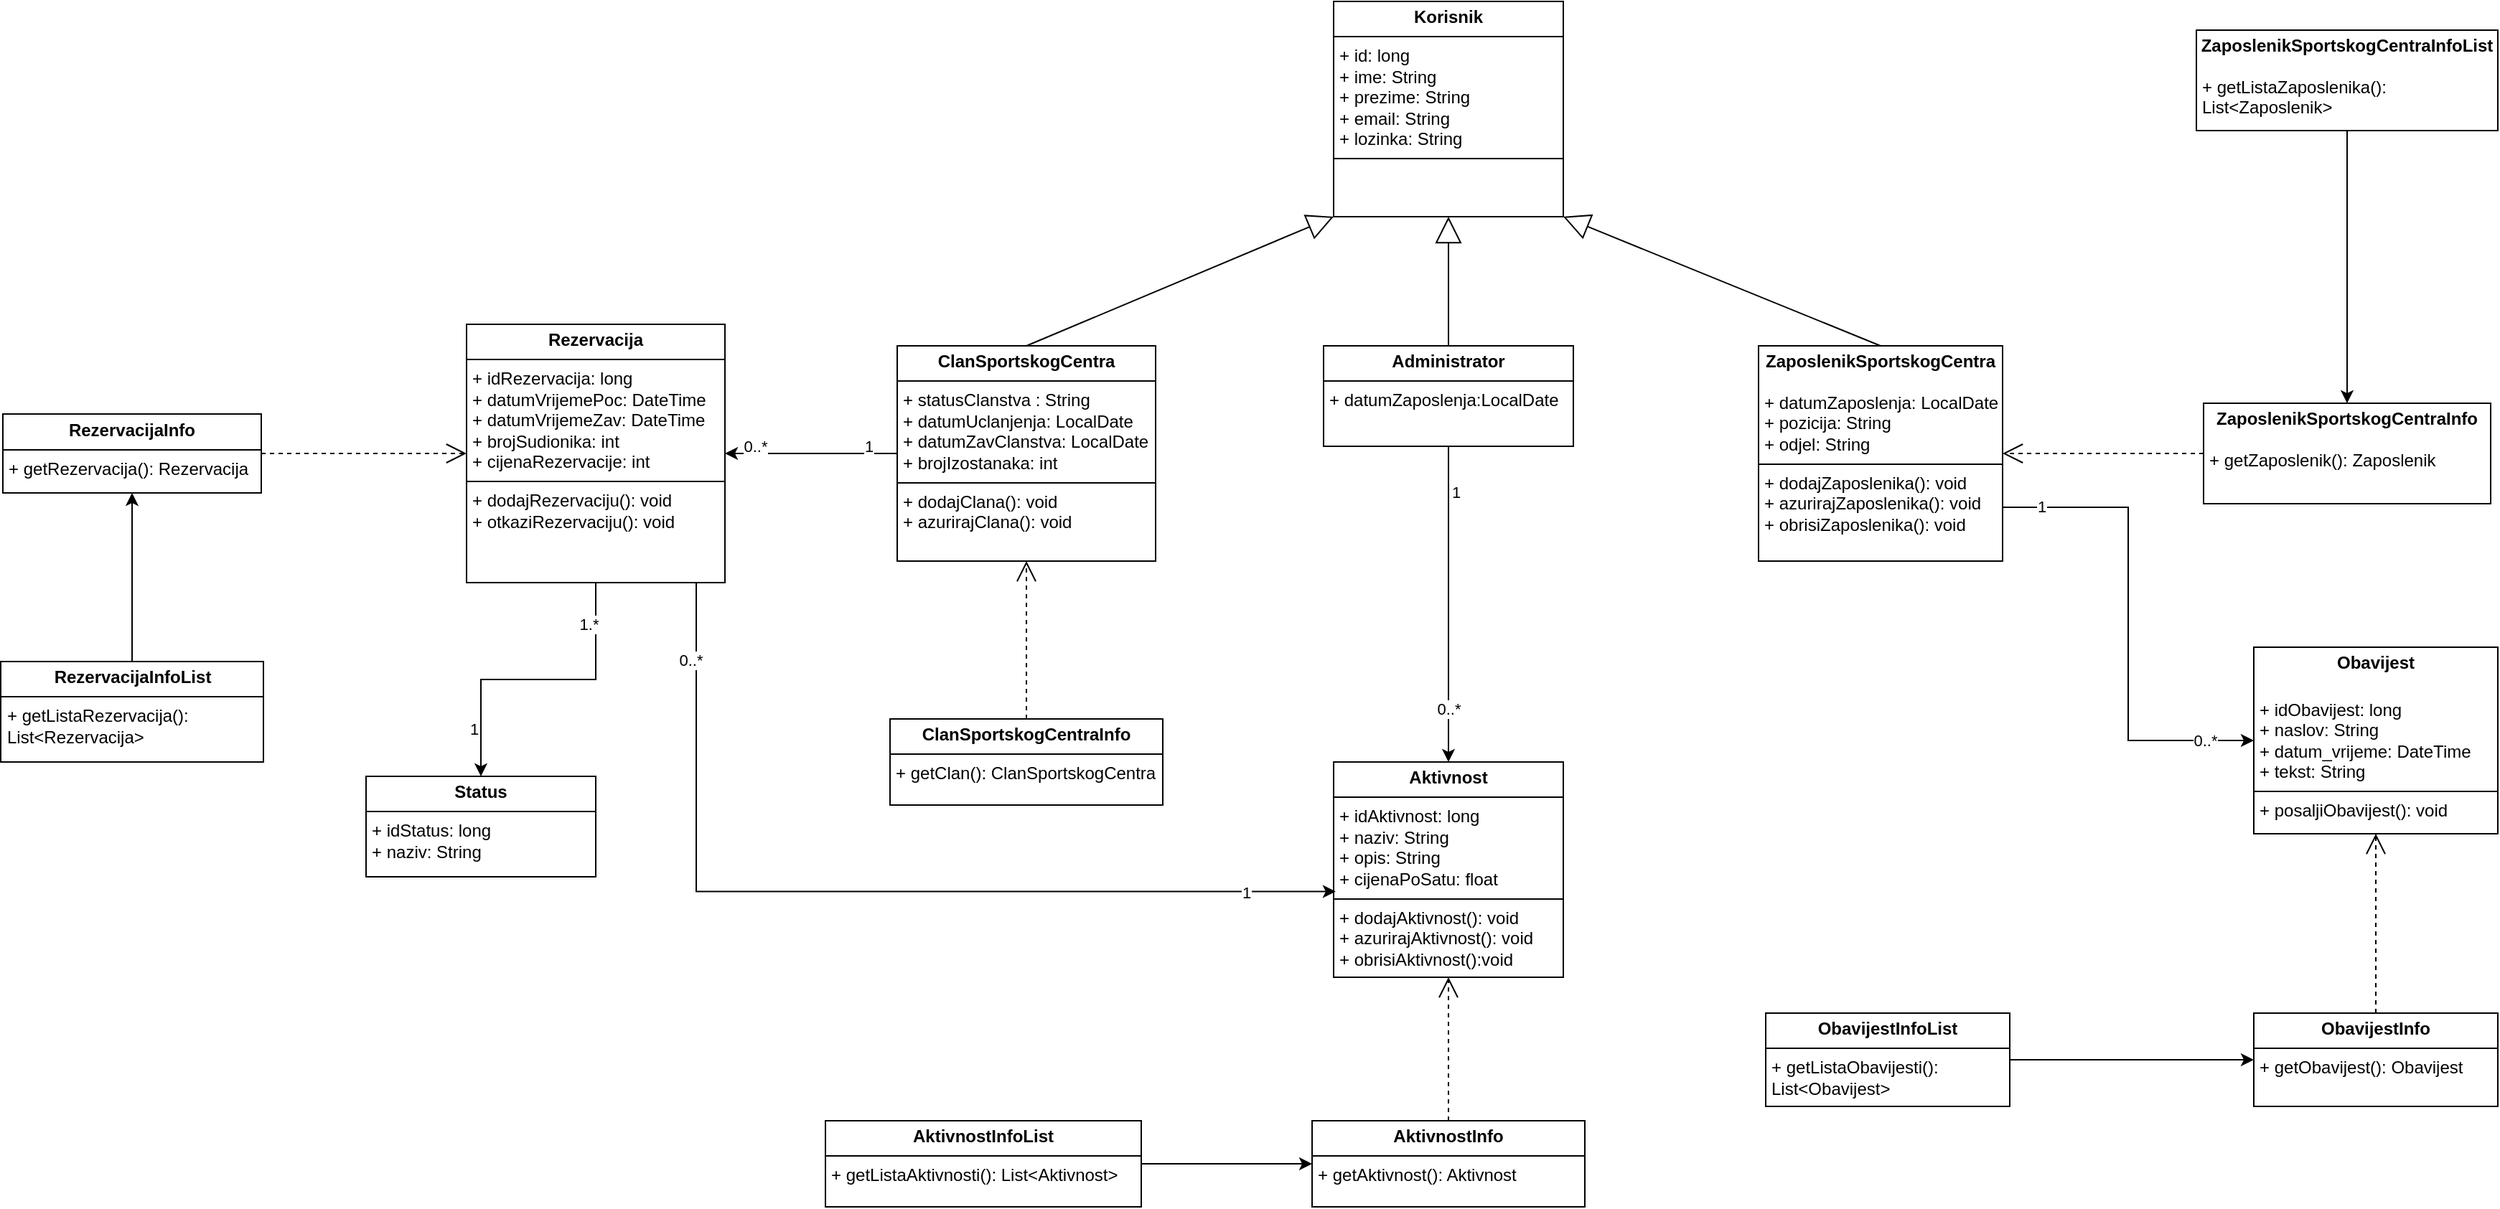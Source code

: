 <mxfile version="24.2.5" type="device">
  <diagram name="Page-1" id="RYu-eGwem1TTr5YphtCx">
    <mxGraphModel dx="2960" dy="1129" grid="1" gridSize="10" guides="1" tooltips="1" connect="1" arrows="1" fold="1" page="1" pageScale="1" pageWidth="827" pageHeight="1169" math="0" shadow="0">
      <root>
        <mxCell id="0" />
        <mxCell id="1" parent="0" />
        <mxCell id="Qltovo19UjTGPe8KTxMt-1" value="&lt;p style=&quot;margin:0px;margin-top:4px;text-align:center;&quot;&gt;&lt;b&gt;Korisnik&lt;/b&gt;&lt;/p&gt;&lt;hr size=&quot;1&quot; style=&quot;border-style:solid;&quot;&gt;&lt;p style=&quot;margin:0px;margin-left:4px;&quot;&gt;+ id: long&lt;/p&gt;&lt;p style=&quot;margin:0px;margin-left:4px;&quot;&gt;+ ime: String&lt;br&gt;&lt;/p&gt;&lt;p style=&quot;margin:0px;margin-left:4px;&quot;&gt;+ prezime: String&lt;br&gt;&lt;/p&gt;&lt;p style=&quot;margin:0px;margin-left:4px;&quot;&gt;+ email: String&lt;br&gt;&lt;/p&gt;&lt;p style=&quot;margin:0px;margin-left:4px;&quot;&gt;+ lozinka: String&lt;br&gt;&lt;/p&gt;&lt;hr size=&quot;1&quot; style=&quot;border-style:solid;&quot;&gt;&lt;p style=&quot;margin:0px;margin-left:4px;&quot;&gt;&lt;br&gt;&lt;/p&gt;" style="verticalAlign=top;align=left;overflow=fill;html=1;whiteSpace=wrap;" vertex="1" parent="1">
          <mxGeometry x="334" y="30" width="160" height="150" as="geometry" />
        </mxCell>
        <mxCell id="Qltovo19UjTGPe8KTxMt-22" style="edgeStyle=orthogonalEdgeStyle;rounded=0;orthogonalLoop=1;jettySize=auto;html=1;exitX=0.5;exitY=1;exitDx=0;exitDy=0;" edge="1" parent="1" source="Qltovo19UjTGPe8KTxMt-2" target="Qltovo19UjTGPe8KTxMt-21">
          <mxGeometry relative="1" as="geometry" />
        </mxCell>
        <mxCell id="Qltovo19UjTGPe8KTxMt-56" value="0..*" style="edgeLabel;html=1;align=center;verticalAlign=middle;resizable=0;points=[];" vertex="1" connectable="0" parent="Qltovo19UjTGPe8KTxMt-22">
          <mxGeometry x="0.652" relative="1" as="geometry">
            <mxPoint y="1" as="offset" />
          </mxGeometry>
        </mxCell>
        <mxCell id="Qltovo19UjTGPe8KTxMt-57" value="1" style="edgeLabel;html=1;align=center;verticalAlign=middle;resizable=0;points=[];" vertex="1" connectable="0" parent="Qltovo19UjTGPe8KTxMt-22">
          <mxGeometry x="-0.723" y="5" relative="1" as="geometry">
            <mxPoint y="1" as="offset" />
          </mxGeometry>
        </mxCell>
        <mxCell id="Qltovo19UjTGPe8KTxMt-2" value="&lt;p style=&quot;margin:0px;margin-top:4px;text-align:center;&quot;&gt;&lt;b&gt;Administrator&lt;/b&gt;&lt;/p&gt;&lt;hr size=&quot;1&quot; style=&quot;border-style:solid;&quot;&gt;&lt;p style=&quot;margin:0px;margin-left:4px;&quot;&gt;+ datumZaposlenja:LocalDate&lt;/p&gt;&lt;p style=&quot;margin:0px;margin-left:4px;&quot;&gt;&lt;br&gt;&lt;/p&gt;" style="verticalAlign=top;align=left;overflow=fill;html=1;whiteSpace=wrap;" vertex="1" parent="1">
          <mxGeometry x="327" y="270" width="174" height="70" as="geometry" />
        </mxCell>
        <mxCell id="Qltovo19UjTGPe8KTxMt-41" style="edgeStyle=orthogonalEdgeStyle;rounded=0;orthogonalLoop=1;jettySize=auto;html=1;exitX=1;exitY=0.75;exitDx=0;exitDy=0;entryX=0;entryY=0.5;entryDx=0;entryDy=0;" edge="1" parent="1" source="Qltovo19UjTGPe8KTxMt-3" target="Qltovo19UjTGPe8KTxMt-40">
          <mxGeometry relative="1" as="geometry" />
        </mxCell>
        <mxCell id="Qltovo19UjTGPe8KTxMt-58" value="0..*" style="edgeLabel;html=1;align=center;verticalAlign=middle;resizable=0;points=[];" vertex="1" connectable="0" parent="Qltovo19UjTGPe8KTxMt-41">
          <mxGeometry x="0.889" relative="1" as="geometry">
            <mxPoint x="-16" as="offset" />
          </mxGeometry>
        </mxCell>
        <mxCell id="Qltovo19UjTGPe8KTxMt-59" value="1" style="edgeLabel;html=1;align=center;verticalAlign=middle;resizable=0;points=[];" vertex="1" connectable="0" parent="Qltovo19UjTGPe8KTxMt-41">
          <mxGeometry x="-0.844" y="1" relative="1" as="geometry">
            <mxPoint as="offset" />
          </mxGeometry>
        </mxCell>
        <mxCell id="Qltovo19UjTGPe8KTxMt-3" value="&lt;p style=&quot;margin:0px;margin-top:4px;text-align:center;&quot;&gt;&lt;b&gt;ZaposlenikSportskogCentra&lt;/b&gt;&lt;/p&gt;&lt;p style=&quot;margin:0px;margin-left:4px;&quot;&gt;&lt;br&gt;&lt;/p&gt;&lt;p style=&quot;margin:0px;margin-left:4px;&quot;&gt;+ datumZaposlenja: LocalDate&lt;br&gt;&lt;/p&gt;&lt;p style=&quot;margin:0px;margin-left:4px;&quot;&gt;+ pozicija: String&lt;br&gt;&lt;/p&gt;&lt;p style=&quot;margin:0px;margin-left:4px;&quot;&gt;+ odjel: String&lt;/p&gt;&lt;hr size=&quot;1&quot; style=&quot;border-style:solid;&quot;&gt;&lt;p style=&quot;margin:0px;margin-left:4px;&quot;&gt;+ dodajZaposlenika(): void&lt;/p&gt;&lt;p style=&quot;margin:0px;margin-left:4px;&quot;&gt;+ azurirajZaposlenika(): void&lt;br&gt;&lt;/p&gt;&lt;p style=&quot;margin:0px;margin-left:4px;&quot;&gt;+ obrisiZaposlenika(): void&lt;br&gt;&lt;/p&gt;" style="verticalAlign=top;align=left;overflow=fill;html=1;whiteSpace=wrap;" vertex="1" parent="1">
          <mxGeometry x="630" y="270" width="170" height="150" as="geometry" />
        </mxCell>
        <mxCell id="Qltovo19UjTGPe8KTxMt-29" style="edgeStyle=orthogonalEdgeStyle;rounded=0;orthogonalLoop=1;jettySize=auto;html=1;exitX=0;exitY=0.5;exitDx=0;exitDy=0;entryX=1;entryY=0.5;entryDx=0;entryDy=0;" edge="1" parent="1" source="Qltovo19UjTGPe8KTxMt-4" target="Qltovo19UjTGPe8KTxMt-28">
          <mxGeometry relative="1" as="geometry" />
        </mxCell>
        <mxCell id="Qltovo19UjTGPe8KTxMt-54" value="1" style="edgeLabel;html=1;align=center;verticalAlign=middle;resizable=0;points=[];" vertex="1" connectable="0" parent="Qltovo19UjTGPe8KTxMt-29">
          <mxGeometry x="-0.013" y="-2" relative="1" as="geometry">
            <mxPoint x="39" y="-3" as="offset" />
          </mxGeometry>
        </mxCell>
        <mxCell id="Qltovo19UjTGPe8KTxMt-55" value="0..*" style="edgeLabel;html=1;align=center;verticalAlign=middle;resizable=0;points=[];" vertex="1" connectable="0" parent="Qltovo19UjTGPe8KTxMt-29">
          <mxGeometry x="0.679" y="1" relative="1" as="geometry">
            <mxPoint x="1" y="-6" as="offset" />
          </mxGeometry>
        </mxCell>
        <mxCell id="Qltovo19UjTGPe8KTxMt-4" value="&lt;p style=&quot;margin:0px;margin-top:4px;text-align:center;&quot;&gt;&lt;b&gt;ClanSportskogCentra&lt;/b&gt;&lt;/p&gt;&lt;hr size=&quot;1&quot; style=&quot;border-style:solid;&quot;&gt;&lt;p style=&quot;margin:0px;margin-left:4px;&quot;&gt;+ statusClanstva&amp;nbsp;&lt;span style=&quot;color: rgba(0, 0, 0, 0); font-family: monospace; font-size: 0px; text-wrap: nowrap;&quot;&gt;%3CmxGraphModel%3E%3Croot%3E%3CmxCell%20id%3D%220%22%2F%3E%3CmxCell%20id%3D%221%22%20parent%3D%220%22%2F%3E%3CmxCell%20id%3D%222%22%20value%3D%22%22%20style%3D%22endArrow%3Dblock%3BendSize%3D16%3BendFill%3D0%3Bhtml%3D1%3Brounded%3D0%3BexitX%3D0.5%3BexitY%3D0%3BexitDx%3D0%3BexitDy%3D0%3BentryX%3D0%3BentryY%3D1%3BentryDx%3D0%3BentryDy%3D0%3B%22%20edge%3D%221%22%20parent%3D%221%22%3E%3CmxGeometry%20width%3D%22160%22%20relative%3D%221%22%20as%3D%22geometry%22%3E%3CmxPoint%20x%3D%22110%22%20y%3D%22270%22%20as%3D%22sourcePoint%22%2F%3E%3CmxPoint%20x%3D%22334%22%20y%3D%22180%22%20as%3D%22targetPoint%22%2F%3E%3C%2FmxGeometry%3E%3C%2FmxCell%3E%3C%2Froot%3E%3C%2FmxGraphModel%3E&lt;/span&gt;&lt;span style=&quot;color: rgba(0, 0, 0, 0); font-family: monospace; font-size: 0px; text-wrap: nowrap; background-color: initial;&quot;&gt;%3CmxGraphModel%3E%3Croot%3E%3CmxCell%20id%3D%220%22%2F%3E%3CmxCell%20id%3D%221%22%20parent%3D%220%22%2F%3E%3CmxCell%20id%3D%222%22%20value%3D%22%22%20style%3D%22endArrow%3Dblock%3BendSize%3D16%3BendFill%3D0%3Bhtml%3D1%3Brounded%3D0%3BexitX%3D0.5%3BexitY%3D0%3BexitDx%3D0%3BexitDy%3D0%3BentryX%3D0%3BentryY%3D1%3BentryDx%3D0%3BentryDy%3D0%3B%22%20edge%3D%221%22%20parent%3D%221%22%3E%3CmxGeometry%20width%3D%22160%22%20relative%3D%221%22%20as%3D%22geometry%22%3E%3CmxPoint%20x%3D%22110%22%20y%3D%22270%22%20as%3D%22sourcePoint%22%2F%3E%3CmxPoint%20x%3D%22334%22%20y%3D%22180%22%20as%3D%22targetPoint%22%2F%3E%3C%2FmxGeometry%3E%3C%2FmxCell%3E%3C%2Froot%3E%3C%2FmxGraphModel%3E&lt;/span&gt;&lt;span style=&quot;background-color: initial;&quot;&gt;: String&lt;/span&gt;&lt;/p&gt;&lt;p style=&quot;margin:0px;margin-left:4px;&quot;&gt;+ datumUclanjenja: LocalDate&lt;/p&gt;&lt;p style=&quot;margin:0px;margin-left:4px;&quot;&gt;+ datumZavClanstva: LocalDate&lt;br&gt;&lt;/p&gt;&lt;div&gt;&lt;p style=&quot;margin: 0px 0px 0px 4px;&quot;&gt;+ brojIzostanaka: int&lt;/p&gt;&lt;/div&gt;&lt;hr size=&quot;1&quot; style=&quot;border-style:solid;&quot;&gt;&lt;p style=&quot;margin:0px;margin-left:4px;&quot;&gt;+ dodajClana(): void&lt;/p&gt;&lt;p style=&quot;margin:0px;margin-left:4px;&quot;&gt;+ azurirajClana(): void&lt;br&gt;&lt;/p&gt;&lt;p style=&quot;margin:0px;margin-left:4px;&quot;&gt;&lt;br&gt;&lt;/p&gt;" style="verticalAlign=top;align=left;overflow=fill;html=1;whiteSpace=wrap;" vertex="1" parent="1">
          <mxGeometry x="30" y="270" width="180" height="150" as="geometry" />
        </mxCell>
        <mxCell id="Qltovo19UjTGPe8KTxMt-5" value="" style="endArrow=block;endSize=16;endFill=0;html=1;rounded=0;exitX=0.5;exitY=0;exitDx=0;exitDy=0;entryX=0;entryY=1;entryDx=0;entryDy=0;" edge="1" parent="1" source="Qltovo19UjTGPe8KTxMt-4" target="Qltovo19UjTGPe8KTxMt-1">
          <mxGeometry width="160" relative="1" as="geometry">
            <mxPoint x="330" y="220" as="sourcePoint" />
            <mxPoint x="490" y="220" as="targetPoint" />
          </mxGeometry>
        </mxCell>
        <mxCell id="Qltovo19UjTGPe8KTxMt-6" value="" style="endArrow=block;endSize=16;endFill=0;html=1;rounded=0;exitX=0.5;exitY=0;exitDx=0;exitDy=0;entryX=0.5;entryY=1;entryDx=0;entryDy=0;" edge="1" parent="1" source="Qltovo19UjTGPe8KTxMt-2" target="Qltovo19UjTGPe8KTxMt-1">
          <mxGeometry width="160" relative="1" as="geometry">
            <mxPoint x="120" y="280" as="sourcePoint" />
            <mxPoint x="344" y="190" as="targetPoint" />
          </mxGeometry>
        </mxCell>
        <mxCell id="Qltovo19UjTGPe8KTxMt-7" value="" style="endArrow=block;endSize=16;endFill=0;html=1;rounded=0;exitX=0.5;exitY=0;exitDx=0;exitDy=0;entryX=1;entryY=1;entryDx=0;entryDy=0;" edge="1" parent="1" source="Qltovo19UjTGPe8KTxMt-3" target="Qltovo19UjTGPe8KTxMt-1">
          <mxGeometry width="160" relative="1" as="geometry">
            <mxPoint x="130" y="290" as="sourcePoint" />
            <mxPoint x="560" y="160" as="targetPoint" />
          </mxGeometry>
        </mxCell>
        <mxCell id="Qltovo19UjTGPe8KTxMt-12" value="&lt;p style=&quot;margin:0px;margin-top:4px;text-align:center;&quot;&gt;&lt;b&gt;ClanSportskogCentraInfo&lt;/b&gt;&lt;/p&gt;&lt;hr size=&quot;1&quot; style=&quot;border-style:solid;&quot;&gt;&lt;p style=&quot;margin:0px;margin-left:4px;&quot;&gt;+ getClan(): ClanSportskogCentra&lt;/p&gt;" style="verticalAlign=top;align=left;overflow=fill;html=1;whiteSpace=wrap;" vertex="1" parent="1">
          <mxGeometry x="25" y="530" width="190" height="60" as="geometry" />
        </mxCell>
        <mxCell id="Qltovo19UjTGPe8KTxMt-13" value="" style="endArrow=open;endSize=12;dashed=1;html=1;rounded=0;exitX=0.5;exitY=0;exitDx=0;exitDy=0;" edge="1" parent="1" source="Qltovo19UjTGPe8KTxMt-12" target="Qltovo19UjTGPe8KTxMt-4">
          <mxGeometry width="160" relative="1" as="geometry">
            <mxPoint x="330" y="520" as="sourcePoint" />
            <mxPoint x="490" y="520" as="targetPoint" />
            <mxPoint as="offset" />
          </mxGeometry>
        </mxCell>
        <mxCell id="Qltovo19UjTGPe8KTxMt-16" value="&lt;p style=&quot;margin:0px;margin-top:4px;text-align:center;&quot;&gt;&lt;b&gt;ZaposlenikSportskogCentraInfo&lt;/b&gt;&lt;/p&gt;&lt;p style=&quot;margin:0px;margin-left:4px;&quot;&gt;&lt;br&gt;&lt;/p&gt;&lt;p style=&quot;margin:0px;margin-left:4px;&quot;&gt;&lt;/p&gt;&lt;p style=&quot;margin:0px;margin-left:4px;&quot;&gt;+ getZaposlenik(): Zaposlenik&lt;/p&gt;&lt;p style=&quot;margin:0px;margin-left:4px;&quot;&gt;&lt;br&gt;&lt;/p&gt;" style="verticalAlign=top;align=left;overflow=fill;html=1;whiteSpace=wrap;" vertex="1" parent="1">
          <mxGeometry x="940" y="310" width="200" height="70" as="geometry" />
        </mxCell>
        <mxCell id="Qltovo19UjTGPe8KTxMt-18" value="" style="endArrow=open;endSize=12;dashed=1;html=1;rounded=0;exitX=0;exitY=0.5;exitDx=0;exitDy=0;entryX=1;entryY=0.5;entryDx=0;entryDy=0;" edge="1" parent="1" source="Qltovo19UjTGPe8KTxMt-16" target="Qltovo19UjTGPe8KTxMt-3">
          <mxGeometry width="160" relative="1" as="geometry">
            <mxPoint x="860" y="200" as="sourcePoint" />
            <mxPoint x="1020" y="200" as="targetPoint" />
          </mxGeometry>
        </mxCell>
        <mxCell id="Qltovo19UjTGPe8KTxMt-20" style="edgeStyle=orthogonalEdgeStyle;rounded=0;orthogonalLoop=1;jettySize=auto;html=1;exitX=0.5;exitY=1;exitDx=0;exitDy=0;" edge="1" parent="1" source="Qltovo19UjTGPe8KTxMt-19" target="Qltovo19UjTGPe8KTxMt-16">
          <mxGeometry relative="1" as="geometry">
            <Array as="points">
              <mxPoint x="1040" y="130" />
            </Array>
          </mxGeometry>
        </mxCell>
        <mxCell id="Qltovo19UjTGPe8KTxMt-19" value="&lt;p style=&quot;margin:0px;margin-top:4px;text-align:center;&quot;&gt;&lt;b&gt;ZaposlenikSportskogCentraInfoList&lt;/b&gt;&lt;/p&gt;&lt;p style=&quot;margin:0px;margin-left:4px;&quot;&gt;&lt;br&gt;&lt;/p&gt;&lt;p style=&quot;margin:0px;margin-left:4px;&quot;&gt;&lt;/p&gt;&lt;p style=&quot;margin:0px;margin-left:4px;&quot;&gt;+ getListaZaposlenika(): List&amp;lt;Zaposlenik&amp;gt;&lt;/p&gt;&lt;p style=&quot;margin:0px;margin-left:4px;&quot;&gt;&lt;br&gt;&lt;/p&gt;" style="verticalAlign=top;align=left;overflow=fill;html=1;whiteSpace=wrap;" vertex="1" parent="1">
          <mxGeometry x="935" y="50" width="210" height="70" as="geometry" />
        </mxCell>
        <mxCell id="Qltovo19UjTGPe8KTxMt-21" value="&lt;p style=&quot;margin:0px;margin-top:4px;text-align:center;&quot;&gt;&lt;b&gt;Aktivnost&lt;/b&gt;&lt;/p&gt;&lt;hr size=&quot;1&quot; style=&quot;border-style:solid;&quot;&gt;&lt;p style=&quot;margin:0px;margin-left:4px;&quot;&gt;+ idAktivnost: long&lt;/p&gt;&lt;p style=&quot;margin:0px;margin-left:4px;&quot;&gt;+ naziv: String&lt;br&gt;&lt;/p&gt;&lt;p style=&quot;margin:0px;margin-left:4px;&quot;&gt;+ opis: String&lt;br&gt;&lt;/p&gt;&lt;p style=&quot;margin:0px;margin-left:4px;&quot;&gt;+ cijenaPoSatu: float&lt;/p&gt;&lt;hr size=&quot;1&quot; style=&quot;border-style:solid;&quot;&gt;&lt;p style=&quot;margin: 0px 0px 0px 4px;&quot;&gt;+ dodajAktivnost(): void&lt;/p&gt;&lt;p style=&quot;margin: 0px 0px 0px 4px;&quot;&gt;+ azurirajAktivnost(): void&lt;/p&gt;&lt;p style=&quot;margin: 0px 0px 0px 4px;&quot;&gt;+ obrisiAktivnost():void&lt;/p&gt;&lt;p style=&quot;margin: 0px 0px 0px 4px;&quot;&gt;&lt;br&gt;&lt;/p&gt;" style="verticalAlign=top;align=left;overflow=fill;html=1;whiteSpace=wrap;" vertex="1" parent="1">
          <mxGeometry x="334" y="560" width="160" height="150" as="geometry" />
        </mxCell>
        <mxCell id="Qltovo19UjTGPe8KTxMt-23" value="&lt;p style=&quot;margin:0px;margin-top:4px;text-align:center;&quot;&gt;&lt;b&gt;AktivnostInfo&lt;/b&gt;&lt;/p&gt;&lt;hr size=&quot;1&quot; style=&quot;border-style:solid;&quot;&gt;&lt;p style=&quot;margin:0px;margin-left:4px;&quot;&gt;+ getAktivnost(): Aktivnost&lt;/p&gt;" style="verticalAlign=top;align=left;overflow=fill;html=1;whiteSpace=wrap;" vertex="1" parent="1">
          <mxGeometry x="319" y="810" width="190" height="60" as="geometry" />
        </mxCell>
        <mxCell id="Qltovo19UjTGPe8KTxMt-25" value="" style="endArrow=open;endSize=12;dashed=1;html=1;rounded=0;exitX=0.5;exitY=0;exitDx=0;exitDy=0;entryX=0.5;entryY=1;entryDx=0;entryDy=0;" edge="1" parent="1" source="Qltovo19UjTGPe8KTxMt-23" target="Qltovo19UjTGPe8KTxMt-21">
          <mxGeometry width="160" relative="1" as="geometry">
            <mxPoint x="260" y="735" as="sourcePoint" />
            <mxPoint x="260" y="625" as="targetPoint" />
            <mxPoint as="offset" />
          </mxGeometry>
        </mxCell>
        <mxCell id="Qltovo19UjTGPe8KTxMt-27" style="edgeStyle=orthogonalEdgeStyle;rounded=0;orthogonalLoop=1;jettySize=auto;html=1;exitX=1;exitY=0.5;exitDx=0;exitDy=0;entryX=0;entryY=0.5;entryDx=0;entryDy=0;" edge="1" parent="1" source="Qltovo19UjTGPe8KTxMt-26" target="Qltovo19UjTGPe8KTxMt-23">
          <mxGeometry relative="1" as="geometry" />
        </mxCell>
        <mxCell id="Qltovo19UjTGPe8KTxMt-26" value="&lt;p style=&quot;margin:0px;margin-top:4px;text-align:center;&quot;&gt;&lt;b&gt;AktivnostInfoList&lt;/b&gt;&lt;/p&gt;&lt;hr size=&quot;1&quot; style=&quot;border-style:solid;&quot;&gt;&lt;p style=&quot;margin:0px;margin-left:4px;&quot;&gt;+ getListaAktivnosti(): List&amp;lt;Aktivnost&amp;gt;&lt;/p&gt;" style="verticalAlign=top;align=left;overflow=fill;html=1;whiteSpace=wrap;" vertex="1" parent="1">
          <mxGeometry x="-20" y="810" width="220" height="60" as="geometry" />
        </mxCell>
        <mxCell id="Qltovo19UjTGPe8KTxMt-48" style="edgeStyle=orthogonalEdgeStyle;rounded=0;orthogonalLoop=1;jettySize=auto;html=1;exitX=0.5;exitY=1;exitDx=0;exitDy=0;entryX=0.5;entryY=0;entryDx=0;entryDy=0;" edge="1" parent="1" source="Qltovo19UjTGPe8KTxMt-28" target="Qltovo19UjTGPe8KTxMt-34">
          <mxGeometry relative="1" as="geometry" />
        </mxCell>
        <mxCell id="Qltovo19UjTGPe8KTxMt-52" value="1.*" style="edgeLabel;html=1;align=center;verticalAlign=middle;resizable=0;points=[];" vertex="1" connectable="0" parent="Qltovo19UjTGPe8KTxMt-48">
          <mxGeometry x="-0.73" y="-5" relative="1" as="geometry">
            <mxPoint as="offset" />
          </mxGeometry>
        </mxCell>
        <mxCell id="Qltovo19UjTGPe8KTxMt-53" value="1" style="edgeLabel;html=1;align=center;verticalAlign=middle;resizable=0;points=[];" vertex="1" connectable="0" parent="Qltovo19UjTGPe8KTxMt-48">
          <mxGeometry x="0.687" y="-5" relative="1" as="geometry">
            <mxPoint as="offset" />
          </mxGeometry>
        </mxCell>
        <mxCell id="Qltovo19UjTGPe8KTxMt-28" value="&lt;p style=&quot;margin:0px;margin-top:4px;text-align:center;&quot;&gt;&lt;b&gt;Rezervacija&lt;/b&gt;&lt;/p&gt;&lt;hr size=&quot;1&quot; style=&quot;border-style:solid;&quot;&gt;&lt;p style=&quot;margin:0px;margin-left:4px;&quot;&gt;+ idRezervacija&lt;span style=&quot;color: rgba(0, 0, 0, 0); font-family: monospace; font-size: 0px; text-wrap: nowrap;&quot;&gt;%3CmxGraphModel%3E%3Croot%3E%3CmxCell%20id%3D%220%22%2F%3E%3CmxCell%20id%3D%221%22%20parent%3D%220%22%2F%3E%3CmxCell%20id%3D%222%22%20value%3D%22%22%20style%3D%22endArrow%3Dblock%3BendSize%3D16%3BendFill%3D0%3Bhtml%3D1%3Brounded%3D0%3BexitX%3D0.5%3BexitY%3D0%3BexitDx%3D0%3BexitDy%3D0%3BentryX%3D0%3BentryY%3D1%3BentryDx%3D0%3BentryDy%3D0%3B%22%20edge%3D%221%22%20parent%3D%221%22%3E%3CmxGeometry%20width%3D%22160%22%20relative%3D%221%22%20as%3D%22geometry%22%3E%3CmxPoint%20x%3D%22110%22%20y%3D%22270%22%20as%3D%22sourcePoint%22%2F%3E%3CmxPoint%20x%3D%22334%22%20y%3D%22180%22%20as%3D%22targetPoint%22%2F%3E%3C%2FmxGeometry%3E%3C%2FmxCell%3E%3C%2Froot%3E%3C%2FmxGraphModel%3E&lt;/span&gt;&lt;span style=&quot;color: rgba(0, 0, 0, 0); font-family: monospace; font-size: 0px; text-wrap: nowrap; background-color: initial;&quot;&gt;%3CmxGraphModel%3E%3Croot%3E%3CmxCell%20id%3D%220%22%2F%3E%3CmxCell%20id%3D%221%22%20parent%3D%220%22%2F%3E%3CmxCell%20id%3D%222%22%20value%3D%22%22%20style%3D%22endArrow%3Dblock%3BendSize%3D16%3BendFill%3D0%3Bhtml%3D1%3Brounded%3D0%3BexitX%3D0.5%3BexitY%3D0%3BexitDx%3D0%3BexitDy%3D0%3BentryX%3D0%3BentryY%3D1%3BentryDx%3D0%3BentryDy%3D0%3B%22%20edge%3D%221%22%20parent%3D%221%22%3E%3CmxGeometry%20width%3D%22160%22%20relative%3D%221%22%20as%3D%22geometry%22%3E%3CmxPoint%20x%3D%22110%22%20y%3D%22270%22%20as%3D%22sourcePoint%22%2F%3E%3CmxPoint%20x%3D%22334%22%20y%3D%22180%22%20as%3D%22targetPoint%22%2F%3E%3C%2FmxGeometry%3E%3C%2FmxCell%3E%3C%2Froot%3E%3C%2FmxGraphModel%3E&lt;/span&gt;&lt;span style=&quot;background-color: initial;&quot;&gt;: long&lt;/span&gt;&lt;/p&gt;&lt;p style=&quot;margin:0px;margin-left:4px;&quot;&gt;+ datumVrijemePoc: DateTime&lt;/p&gt;&lt;p style=&quot;margin:0px;margin-left:4px;&quot;&gt;+ datumVrijemeZav:&amp;nbsp;&lt;span style=&quot;background-color: initial;&quot;&gt;DateTime&lt;/span&gt;&lt;br&gt;&lt;/p&gt;&lt;div&gt;&lt;p style=&quot;margin: 0px 0px 0px 4px;&quot;&gt;+ brojSudionika: int&lt;/p&gt;&lt;p style=&quot;margin: 0px 0px 0px 4px;&quot;&gt;+ cijenaRezervacije: int&lt;/p&gt;&lt;/div&gt;&lt;hr size=&quot;1&quot; style=&quot;border-style:solid;&quot;&gt;&lt;p style=&quot;margin:0px;margin-left:4px;&quot;&gt;+ dodajRezervaciju(): void&lt;/p&gt;&lt;p style=&quot;margin:0px;margin-left:4px;&quot;&gt;+ otkaziRezervaciju(): void&lt;br&gt;&lt;/p&gt;&lt;p style=&quot;margin:0px;margin-left:4px;&quot;&gt;&lt;br&gt;&lt;/p&gt;" style="verticalAlign=top;align=left;overflow=fill;html=1;whiteSpace=wrap;" vertex="1" parent="1">
          <mxGeometry x="-270" y="255" width="180" height="180" as="geometry" />
        </mxCell>
        <mxCell id="Qltovo19UjTGPe8KTxMt-30" value="&lt;p style=&quot;margin:0px;margin-top:4px;text-align:center;&quot;&gt;&lt;b&gt;RezervacijaInfo&lt;/b&gt;&lt;/p&gt;&lt;hr size=&quot;1&quot; style=&quot;border-style:solid;&quot;&gt;&lt;p style=&quot;margin:0px;margin-left:4px;&quot;&gt;&lt;/p&gt;&lt;p style=&quot;margin:0px;margin-left:4px;&quot;&gt;+ getRezervacija(): Rezervacija&lt;/p&gt;&lt;p style=&quot;margin:0px;margin-left:4px;&quot;&gt;&lt;br&gt;&lt;/p&gt;" style="verticalAlign=top;align=left;overflow=fill;html=1;whiteSpace=wrap;" vertex="1" parent="1">
          <mxGeometry x="-593" y="317.5" width="180" height="55" as="geometry" />
        </mxCell>
        <mxCell id="Qltovo19UjTGPe8KTxMt-31" value="" style="endArrow=open;endSize=12;dashed=1;html=1;rounded=0;exitX=1;exitY=0.5;exitDx=0;exitDy=0;entryX=0;entryY=0.5;entryDx=0;entryDy=0;" edge="1" parent="1" source="Qltovo19UjTGPe8KTxMt-30" target="Qltovo19UjTGPe8KTxMt-28">
          <mxGeometry width="160" relative="1" as="geometry">
            <mxPoint x="-370" y="380" as="sourcePoint" />
            <mxPoint x="-370" y="270" as="targetPoint" />
            <mxPoint as="offset" />
          </mxGeometry>
        </mxCell>
        <mxCell id="Qltovo19UjTGPe8KTxMt-33" style="edgeStyle=orthogonalEdgeStyle;rounded=0;orthogonalLoop=1;jettySize=auto;html=1;exitX=0.5;exitY=0;exitDx=0;exitDy=0;" edge="1" parent="1" source="Qltovo19UjTGPe8KTxMt-32" target="Qltovo19UjTGPe8KTxMt-30">
          <mxGeometry relative="1" as="geometry" />
        </mxCell>
        <mxCell id="Qltovo19UjTGPe8KTxMt-32" value="&lt;p style=&quot;margin:0px;margin-top:4px;text-align:center;&quot;&gt;&lt;b&gt;RezervacijaInfoList&lt;/b&gt;&lt;/p&gt;&lt;hr size=&quot;1&quot; style=&quot;border-style:solid;&quot;&gt;&lt;p style=&quot;margin:0px;margin-left:4px;&quot;&gt;&lt;/p&gt;&lt;p style=&quot;margin:0px;margin-left:4px;&quot;&gt;+ getListaRezervacija(): List&amp;lt;Rezervacija&amp;gt;&lt;/p&gt;&lt;p style=&quot;margin:0px;margin-left:4px;&quot;&gt;&lt;br&gt;&lt;/p&gt;" style="verticalAlign=top;align=left;overflow=fill;html=1;whiteSpace=wrap;" vertex="1" parent="1">
          <mxGeometry x="-594.5" y="490" width="183" height="70" as="geometry" />
        </mxCell>
        <mxCell id="Qltovo19UjTGPe8KTxMt-34" value="&lt;p style=&quot;margin:0px;margin-top:4px;text-align:center;&quot;&gt;&lt;b&gt;Status&lt;/b&gt;&lt;/p&gt;&lt;hr size=&quot;1&quot; style=&quot;border-style:solid;&quot;&gt;&lt;p style=&quot;margin:0px;margin-left:4px;&quot;&gt;+ idStatus: long&lt;/p&gt;&lt;p style=&quot;margin:0px;margin-left:4px;&quot;&gt;+ naziv: String&lt;br&gt;&lt;/p&gt;&lt;p style=&quot;margin:0px;margin-left:4px;&quot;&gt;&lt;br&gt;&lt;/p&gt;&lt;hr size=&quot;1&quot; style=&quot;border-style:solid;&quot;&gt;&lt;p style=&quot;margin:0px;margin-left:4px;&quot;&gt;&lt;br&gt;&lt;/p&gt;" style="verticalAlign=top;align=left;overflow=fill;html=1;whiteSpace=wrap;" vertex="1" parent="1">
          <mxGeometry x="-340" y="570" width="160" height="70" as="geometry" />
        </mxCell>
        <mxCell id="Qltovo19UjTGPe8KTxMt-40" value="&lt;p style=&quot;margin:0px;margin-top:4px;text-align:center;&quot;&gt;&lt;b&gt;Obavijest&lt;/b&gt;&lt;/p&gt;&lt;p style=&quot;margin:0px;margin-top:4px;text-align:center;&quot;&gt;&lt;b&gt;&lt;br&gt;&lt;/b&gt;&lt;/p&gt;&lt;p style=&quot;margin: 0px 0px 0px 4px;&quot;&gt;+ idObavijest: long&lt;br&gt;&lt;/p&gt;&lt;p style=&quot;margin: 0px 0px 0px 4px;&quot;&gt;+ naslov: String&lt;/p&gt;&lt;p style=&quot;margin:0px;margin-left:4px;&quot;&gt;+ datum_vrijeme: DateTime&lt;br&gt;&lt;/p&gt;&lt;p style=&quot;margin:0px;margin-left:4px;&quot;&gt;&lt;span style=&quot;background-color: initial;&quot;&gt;+ tekst: String&lt;/span&gt;&lt;br&gt;&lt;/p&gt;&lt;hr size=&quot;1&quot; style=&quot;border-style:solid;&quot;&gt;&lt;p style=&quot;margin:0px;margin-left:4px;&quot;&gt;+ posaljiObavijest(): void&lt;/p&gt;&lt;p style=&quot;margin:0px;margin-left:4px;&quot;&gt;&lt;br&gt;&lt;/p&gt;" style="verticalAlign=top;align=left;overflow=fill;html=1;whiteSpace=wrap;" vertex="1" parent="1">
          <mxGeometry x="975" y="480" width="170" height="130" as="geometry" />
        </mxCell>
        <mxCell id="Qltovo19UjTGPe8KTxMt-42" value="&lt;p style=&quot;margin:0px;margin-top:4px;text-align:center;&quot;&gt;&lt;b&gt;ObavijestInfo&lt;/b&gt;&lt;/p&gt;&lt;hr size=&quot;1&quot; style=&quot;border-style:solid;&quot;&gt;&lt;p style=&quot;margin:0px;margin-left:4px;&quot;&gt;+ getObavijest(): Obavijest&lt;/p&gt;&lt;p style=&quot;margin:0px;margin-left:4px;&quot;&gt;&lt;br&gt;&lt;/p&gt;" style="verticalAlign=top;align=left;overflow=fill;html=1;whiteSpace=wrap;" vertex="1" parent="1">
          <mxGeometry x="975" y="735" width="170" height="65" as="geometry" />
        </mxCell>
        <mxCell id="Qltovo19UjTGPe8KTxMt-43" value="" style="endArrow=open;endSize=12;dashed=1;html=1;rounded=0;exitX=0.5;exitY=0;exitDx=0;exitDy=0;entryX=0.5;entryY=1;entryDx=0;entryDy=0;" edge="1" parent="1" source="Qltovo19UjTGPe8KTxMt-42" target="Qltovo19UjTGPe8KTxMt-40">
          <mxGeometry width="160" relative="1" as="geometry">
            <mxPoint x="1090" y="700" as="sourcePoint" />
            <mxPoint x="950" y="700" as="targetPoint" />
          </mxGeometry>
        </mxCell>
        <mxCell id="Qltovo19UjTGPe8KTxMt-45" style="edgeStyle=orthogonalEdgeStyle;rounded=0;orthogonalLoop=1;jettySize=auto;html=1;exitX=1;exitY=0.5;exitDx=0;exitDy=0;" edge="1" parent="1" source="Qltovo19UjTGPe8KTxMt-44" target="Qltovo19UjTGPe8KTxMt-42">
          <mxGeometry relative="1" as="geometry" />
        </mxCell>
        <mxCell id="Qltovo19UjTGPe8KTxMt-44" value="&lt;p style=&quot;margin:0px;margin-top:4px;text-align:center;&quot;&gt;&lt;b&gt;ObavijestInfoList&lt;/b&gt;&lt;/p&gt;&lt;hr size=&quot;1&quot; style=&quot;border-style:solid;&quot;&gt;&lt;p style=&quot;margin:0px;margin-left:4px;&quot;&gt;+ getListaObavijesti(): List&amp;lt;Obavijest&amp;gt;&lt;/p&gt;&lt;p style=&quot;margin:0px;margin-left:4px;&quot;&gt;&lt;br&gt;&lt;/p&gt;" style="verticalAlign=top;align=left;overflow=fill;html=1;whiteSpace=wrap;" vertex="1" parent="1">
          <mxGeometry x="635" y="735" width="170" height="65" as="geometry" />
        </mxCell>
        <mxCell id="Qltovo19UjTGPe8KTxMt-49" style="edgeStyle=orthogonalEdgeStyle;rounded=0;orthogonalLoop=1;jettySize=auto;html=1;entryX=0.009;entryY=0.602;entryDx=0;entryDy=0;entryPerimeter=0;" edge="1" parent="1" target="Qltovo19UjTGPe8KTxMt-21">
          <mxGeometry relative="1" as="geometry">
            <mxPoint x="-110" y="435" as="sourcePoint" />
            <Array as="points">
              <mxPoint x="-110" y="435" />
              <mxPoint x="-110" y="650" />
            </Array>
          </mxGeometry>
        </mxCell>
        <mxCell id="Qltovo19UjTGPe8KTxMt-50" value="1" style="edgeLabel;html=1;align=center;verticalAlign=middle;resizable=0;points=[];" vertex="1" connectable="0" parent="Qltovo19UjTGPe8KTxMt-49">
          <mxGeometry x="0.809" relative="1" as="geometry">
            <mxPoint x="1" as="offset" />
          </mxGeometry>
        </mxCell>
        <mxCell id="Qltovo19UjTGPe8KTxMt-51" value="0..*" style="edgeLabel;html=1;align=center;verticalAlign=middle;resizable=0;points=[];" vertex="1" connectable="0" parent="Qltovo19UjTGPe8KTxMt-49">
          <mxGeometry x="-0.838" y="-4" relative="1" as="geometry">
            <mxPoint as="offset" />
          </mxGeometry>
        </mxCell>
      </root>
    </mxGraphModel>
  </diagram>
</mxfile>
